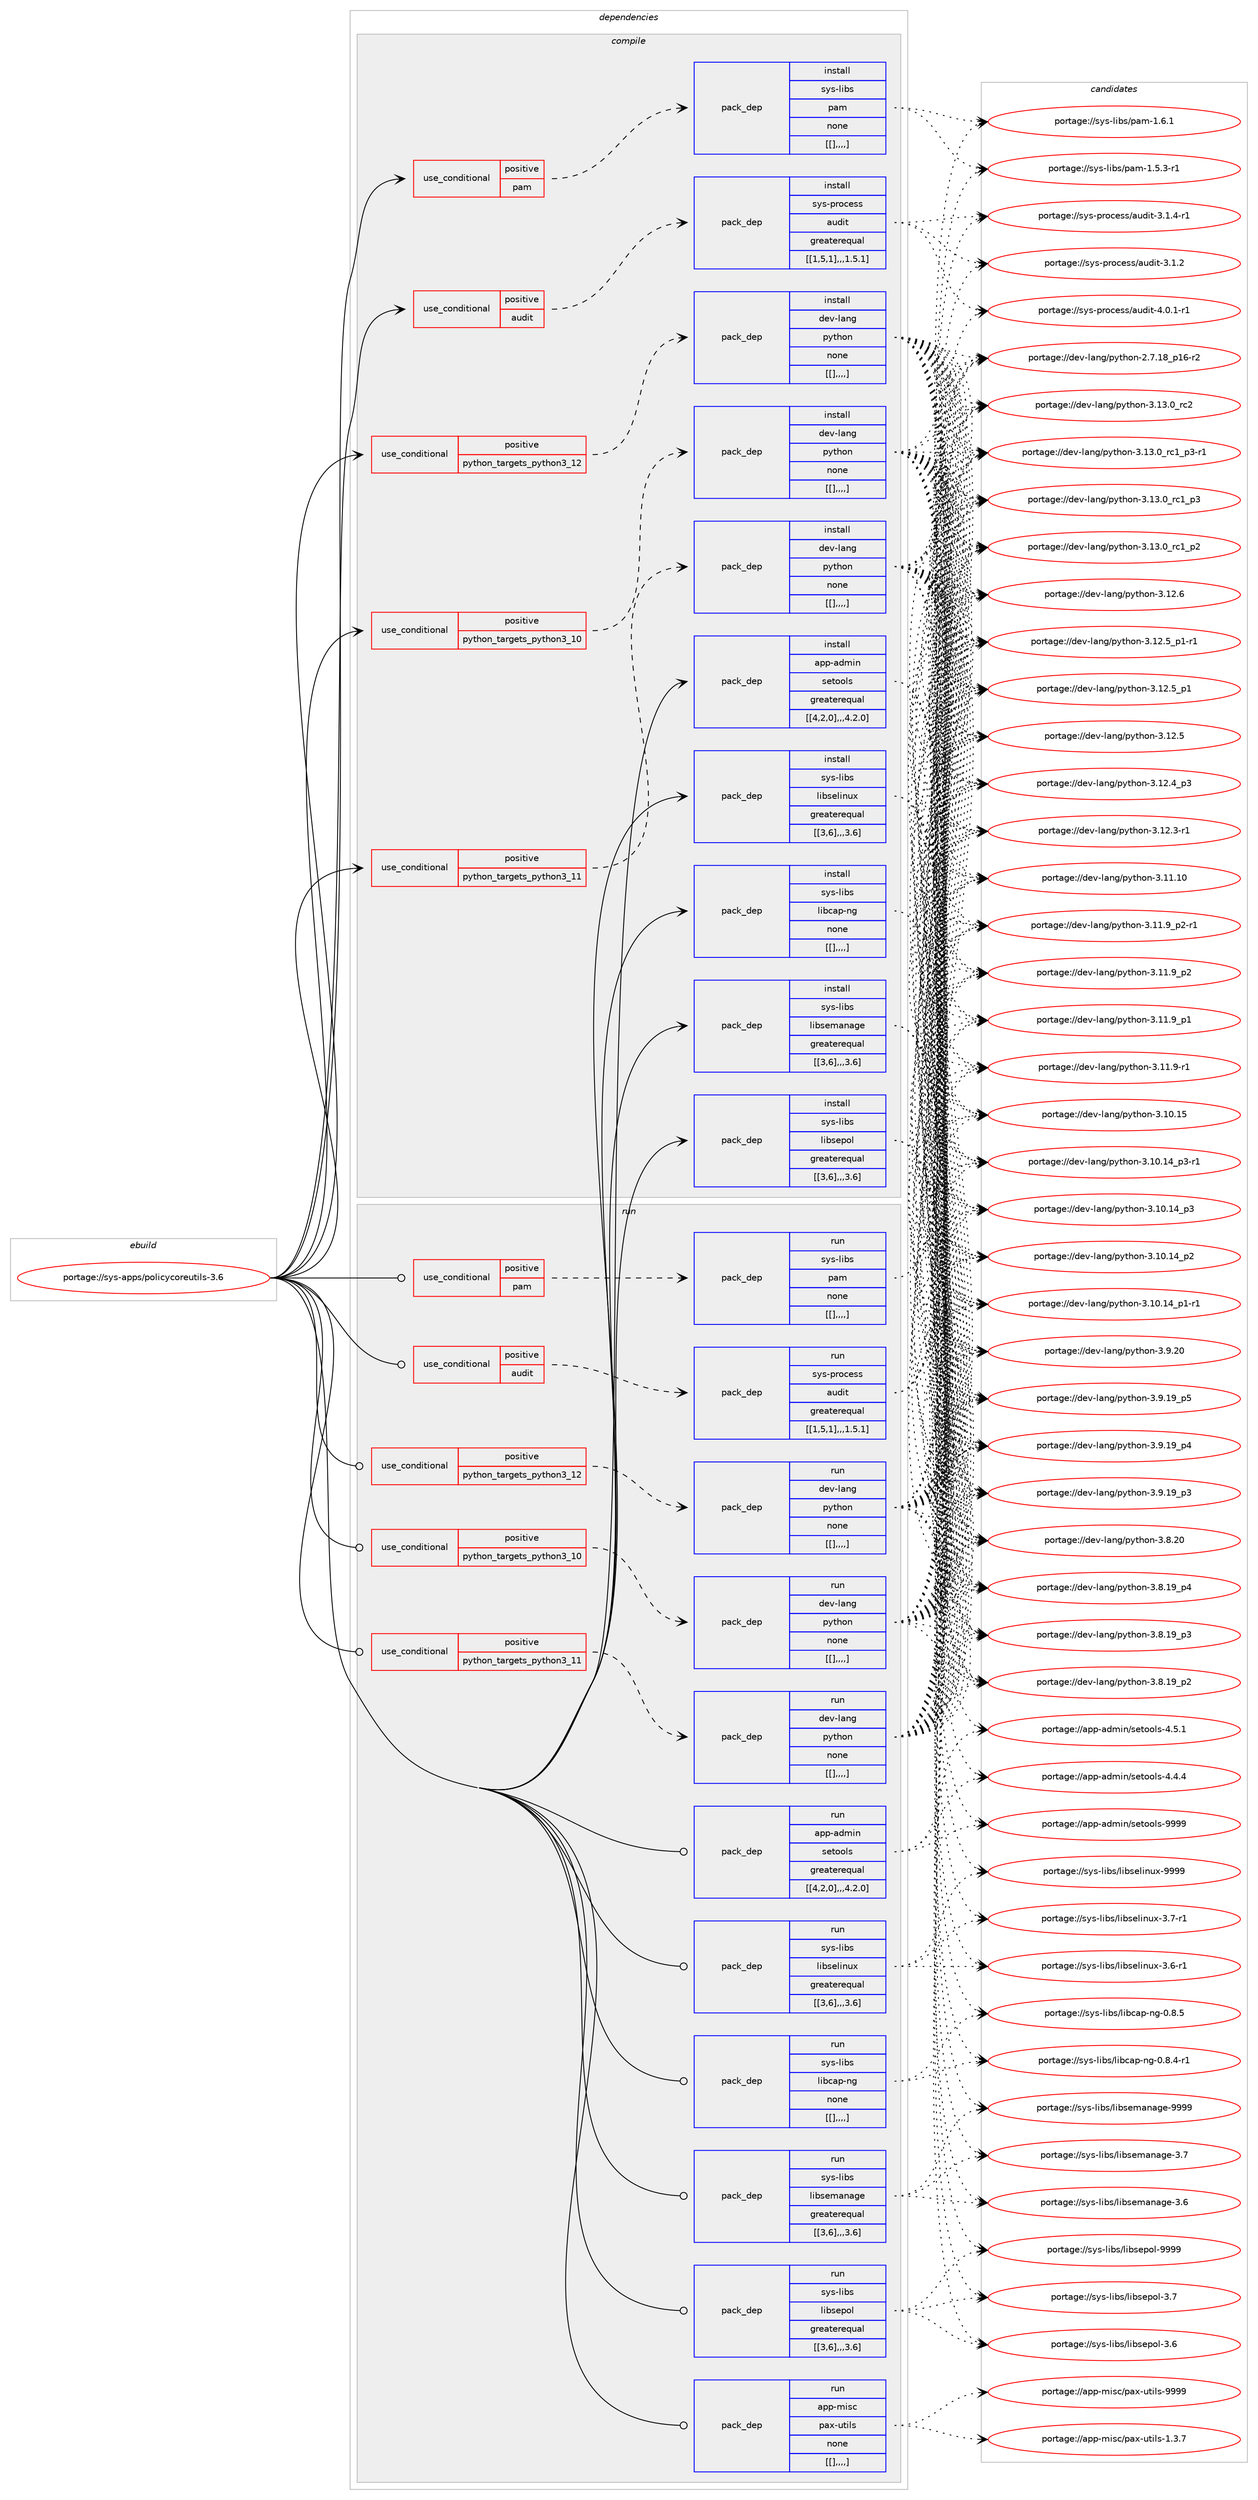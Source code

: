 digraph prolog {

# *************
# Graph options
# *************

newrank=true;
concentrate=true;
compound=true;
graph [rankdir=LR,fontname=Helvetica,fontsize=10,ranksep=1.5];#, ranksep=2.5, nodesep=0.2];
edge  [arrowhead=vee];
node  [fontname=Helvetica,fontsize=10];

# **********
# The ebuild
# **********

subgraph cluster_leftcol {
color=gray;
label=<<i>ebuild</i>>;
id [label="portage://sys-apps/policycoreutils-3.6", color=red, width=4, href="../sys-apps/policycoreutils-3.6.svg"];
}

# ****************
# The dependencies
# ****************

subgraph cluster_midcol {
color=gray;
label=<<i>dependencies</i>>;
subgraph cluster_compile {
fillcolor="#eeeeee";
style=filled;
label=<<i>compile</i>>;
subgraph cond115679 {
dependency438511 [label=<<TABLE BORDER="0" CELLBORDER="1" CELLSPACING="0" CELLPADDING="4"><TR><TD ROWSPAN="3" CELLPADDING="10">use_conditional</TD></TR><TR><TD>positive</TD></TR><TR><TD>audit</TD></TR></TABLE>>, shape=none, color=red];
subgraph pack319777 {
dependency438512 [label=<<TABLE BORDER="0" CELLBORDER="1" CELLSPACING="0" CELLPADDING="4" WIDTH="220"><TR><TD ROWSPAN="6" CELLPADDING="30">pack_dep</TD></TR><TR><TD WIDTH="110">install</TD></TR><TR><TD>sys-process</TD></TR><TR><TD>audit</TD></TR><TR><TD>greaterequal</TD></TR><TR><TD>[[1,5,1],,,1.5.1]</TD></TR></TABLE>>, shape=none, color=blue];
}
dependency438511:e -> dependency438512:w [weight=20,style="dashed",arrowhead="vee"];
}
id:e -> dependency438511:w [weight=20,style="solid",arrowhead="vee"];
subgraph cond115680 {
dependency438513 [label=<<TABLE BORDER="0" CELLBORDER="1" CELLSPACING="0" CELLPADDING="4"><TR><TD ROWSPAN="3" CELLPADDING="10">use_conditional</TD></TR><TR><TD>positive</TD></TR><TR><TD>pam</TD></TR></TABLE>>, shape=none, color=red];
subgraph pack319778 {
dependency438514 [label=<<TABLE BORDER="0" CELLBORDER="1" CELLSPACING="0" CELLPADDING="4" WIDTH="220"><TR><TD ROWSPAN="6" CELLPADDING="30">pack_dep</TD></TR><TR><TD WIDTH="110">install</TD></TR><TR><TD>sys-libs</TD></TR><TR><TD>pam</TD></TR><TR><TD>none</TD></TR><TR><TD>[[],,,,]</TD></TR></TABLE>>, shape=none, color=blue];
}
dependency438513:e -> dependency438514:w [weight=20,style="dashed",arrowhead="vee"];
}
id:e -> dependency438513:w [weight=20,style="solid",arrowhead="vee"];
subgraph cond115681 {
dependency438515 [label=<<TABLE BORDER="0" CELLBORDER="1" CELLSPACING="0" CELLPADDING="4"><TR><TD ROWSPAN="3" CELLPADDING="10">use_conditional</TD></TR><TR><TD>positive</TD></TR><TR><TD>python_targets_python3_10</TD></TR></TABLE>>, shape=none, color=red];
subgraph pack319779 {
dependency438516 [label=<<TABLE BORDER="0" CELLBORDER="1" CELLSPACING="0" CELLPADDING="4" WIDTH="220"><TR><TD ROWSPAN="6" CELLPADDING="30">pack_dep</TD></TR><TR><TD WIDTH="110">install</TD></TR><TR><TD>dev-lang</TD></TR><TR><TD>python</TD></TR><TR><TD>none</TD></TR><TR><TD>[[],,,,]</TD></TR></TABLE>>, shape=none, color=blue];
}
dependency438515:e -> dependency438516:w [weight=20,style="dashed",arrowhead="vee"];
}
id:e -> dependency438515:w [weight=20,style="solid",arrowhead="vee"];
subgraph cond115682 {
dependency438517 [label=<<TABLE BORDER="0" CELLBORDER="1" CELLSPACING="0" CELLPADDING="4"><TR><TD ROWSPAN="3" CELLPADDING="10">use_conditional</TD></TR><TR><TD>positive</TD></TR><TR><TD>python_targets_python3_11</TD></TR></TABLE>>, shape=none, color=red];
subgraph pack319780 {
dependency438518 [label=<<TABLE BORDER="0" CELLBORDER="1" CELLSPACING="0" CELLPADDING="4" WIDTH="220"><TR><TD ROWSPAN="6" CELLPADDING="30">pack_dep</TD></TR><TR><TD WIDTH="110">install</TD></TR><TR><TD>dev-lang</TD></TR><TR><TD>python</TD></TR><TR><TD>none</TD></TR><TR><TD>[[],,,,]</TD></TR></TABLE>>, shape=none, color=blue];
}
dependency438517:e -> dependency438518:w [weight=20,style="dashed",arrowhead="vee"];
}
id:e -> dependency438517:w [weight=20,style="solid",arrowhead="vee"];
subgraph cond115683 {
dependency438519 [label=<<TABLE BORDER="0" CELLBORDER="1" CELLSPACING="0" CELLPADDING="4"><TR><TD ROWSPAN="3" CELLPADDING="10">use_conditional</TD></TR><TR><TD>positive</TD></TR><TR><TD>python_targets_python3_12</TD></TR></TABLE>>, shape=none, color=red];
subgraph pack319781 {
dependency438520 [label=<<TABLE BORDER="0" CELLBORDER="1" CELLSPACING="0" CELLPADDING="4" WIDTH="220"><TR><TD ROWSPAN="6" CELLPADDING="30">pack_dep</TD></TR><TR><TD WIDTH="110">install</TD></TR><TR><TD>dev-lang</TD></TR><TR><TD>python</TD></TR><TR><TD>none</TD></TR><TR><TD>[[],,,,]</TD></TR></TABLE>>, shape=none, color=blue];
}
dependency438519:e -> dependency438520:w [weight=20,style="dashed",arrowhead="vee"];
}
id:e -> dependency438519:w [weight=20,style="solid",arrowhead="vee"];
subgraph pack319782 {
dependency438521 [label=<<TABLE BORDER="0" CELLBORDER="1" CELLSPACING="0" CELLPADDING="4" WIDTH="220"><TR><TD ROWSPAN="6" CELLPADDING="30">pack_dep</TD></TR><TR><TD WIDTH="110">install</TD></TR><TR><TD>app-admin</TD></TR><TR><TD>setools</TD></TR><TR><TD>greaterequal</TD></TR><TR><TD>[[4,2,0],,,4.2.0]</TD></TR></TABLE>>, shape=none, color=blue];
}
id:e -> dependency438521:w [weight=20,style="solid",arrowhead="vee"];
subgraph pack319783 {
dependency438522 [label=<<TABLE BORDER="0" CELLBORDER="1" CELLSPACING="0" CELLPADDING="4" WIDTH="220"><TR><TD ROWSPAN="6" CELLPADDING="30">pack_dep</TD></TR><TR><TD WIDTH="110">install</TD></TR><TR><TD>sys-libs</TD></TR><TR><TD>libcap-ng</TD></TR><TR><TD>none</TD></TR><TR><TD>[[],,,,]</TD></TR></TABLE>>, shape=none, color=blue];
}
id:e -> dependency438522:w [weight=20,style="solid",arrowhead="vee"];
subgraph pack319784 {
dependency438523 [label=<<TABLE BORDER="0" CELLBORDER="1" CELLSPACING="0" CELLPADDING="4" WIDTH="220"><TR><TD ROWSPAN="6" CELLPADDING="30">pack_dep</TD></TR><TR><TD WIDTH="110">install</TD></TR><TR><TD>sys-libs</TD></TR><TR><TD>libselinux</TD></TR><TR><TD>greaterequal</TD></TR><TR><TD>[[3,6],,,3.6]</TD></TR></TABLE>>, shape=none, color=blue];
}
id:e -> dependency438523:w [weight=20,style="solid",arrowhead="vee"];
subgraph pack319785 {
dependency438524 [label=<<TABLE BORDER="0" CELLBORDER="1" CELLSPACING="0" CELLPADDING="4" WIDTH="220"><TR><TD ROWSPAN="6" CELLPADDING="30">pack_dep</TD></TR><TR><TD WIDTH="110">install</TD></TR><TR><TD>sys-libs</TD></TR><TR><TD>libsemanage</TD></TR><TR><TD>greaterequal</TD></TR><TR><TD>[[3,6],,,3.6]</TD></TR></TABLE>>, shape=none, color=blue];
}
id:e -> dependency438524:w [weight=20,style="solid",arrowhead="vee"];
subgraph pack319786 {
dependency438525 [label=<<TABLE BORDER="0" CELLBORDER="1" CELLSPACING="0" CELLPADDING="4" WIDTH="220"><TR><TD ROWSPAN="6" CELLPADDING="30">pack_dep</TD></TR><TR><TD WIDTH="110">install</TD></TR><TR><TD>sys-libs</TD></TR><TR><TD>libsepol</TD></TR><TR><TD>greaterequal</TD></TR><TR><TD>[[3,6],,,3.6]</TD></TR></TABLE>>, shape=none, color=blue];
}
id:e -> dependency438525:w [weight=20,style="solid",arrowhead="vee"];
}
subgraph cluster_compileandrun {
fillcolor="#eeeeee";
style=filled;
label=<<i>compile and run</i>>;
}
subgraph cluster_run {
fillcolor="#eeeeee";
style=filled;
label=<<i>run</i>>;
subgraph cond115684 {
dependency438526 [label=<<TABLE BORDER="0" CELLBORDER="1" CELLSPACING="0" CELLPADDING="4"><TR><TD ROWSPAN="3" CELLPADDING="10">use_conditional</TD></TR><TR><TD>positive</TD></TR><TR><TD>audit</TD></TR></TABLE>>, shape=none, color=red];
subgraph pack319787 {
dependency438527 [label=<<TABLE BORDER="0" CELLBORDER="1" CELLSPACING="0" CELLPADDING="4" WIDTH="220"><TR><TD ROWSPAN="6" CELLPADDING="30">pack_dep</TD></TR><TR><TD WIDTH="110">run</TD></TR><TR><TD>sys-process</TD></TR><TR><TD>audit</TD></TR><TR><TD>greaterequal</TD></TR><TR><TD>[[1,5,1],,,1.5.1]</TD></TR></TABLE>>, shape=none, color=blue];
}
dependency438526:e -> dependency438527:w [weight=20,style="dashed",arrowhead="vee"];
}
id:e -> dependency438526:w [weight=20,style="solid",arrowhead="odot"];
subgraph cond115685 {
dependency438528 [label=<<TABLE BORDER="0" CELLBORDER="1" CELLSPACING="0" CELLPADDING="4"><TR><TD ROWSPAN="3" CELLPADDING="10">use_conditional</TD></TR><TR><TD>positive</TD></TR><TR><TD>pam</TD></TR></TABLE>>, shape=none, color=red];
subgraph pack319788 {
dependency438529 [label=<<TABLE BORDER="0" CELLBORDER="1" CELLSPACING="0" CELLPADDING="4" WIDTH="220"><TR><TD ROWSPAN="6" CELLPADDING="30">pack_dep</TD></TR><TR><TD WIDTH="110">run</TD></TR><TR><TD>sys-libs</TD></TR><TR><TD>pam</TD></TR><TR><TD>none</TD></TR><TR><TD>[[],,,,]</TD></TR></TABLE>>, shape=none, color=blue];
}
dependency438528:e -> dependency438529:w [weight=20,style="dashed",arrowhead="vee"];
}
id:e -> dependency438528:w [weight=20,style="solid",arrowhead="odot"];
subgraph cond115686 {
dependency438530 [label=<<TABLE BORDER="0" CELLBORDER="1" CELLSPACING="0" CELLPADDING="4"><TR><TD ROWSPAN="3" CELLPADDING="10">use_conditional</TD></TR><TR><TD>positive</TD></TR><TR><TD>python_targets_python3_10</TD></TR></TABLE>>, shape=none, color=red];
subgraph pack319789 {
dependency438531 [label=<<TABLE BORDER="0" CELLBORDER="1" CELLSPACING="0" CELLPADDING="4" WIDTH="220"><TR><TD ROWSPAN="6" CELLPADDING="30">pack_dep</TD></TR><TR><TD WIDTH="110">run</TD></TR><TR><TD>dev-lang</TD></TR><TR><TD>python</TD></TR><TR><TD>none</TD></TR><TR><TD>[[],,,,]</TD></TR></TABLE>>, shape=none, color=blue];
}
dependency438530:e -> dependency438531:w [weight=20,style="dashed",arrowhead="vee"];
}
id:e -> dependency438530:w [weight=20,style="solid",arrowhead="odot"];
subgraph cond115687 {
dependency438532 [label=<<TABLE BORDER="0" CELLBORDER="1" CELLSPACING="0" CELLPADDING="4"><TR><TD ROWSPAN="3" CELLPADDING="10">use_conditional</TD></TR><TR><TD>positive</TD></TR><TR><TD>python_targets_python3_11</TD></TR></TABLE>>, shape=none, color=red];
subgraph pack319790 {
dependency438533 [label=<<TABLE BORDER="0" CELLBORDER="1" CELLSPACING="0" CELLPADDING="4" WIDTH="220"><TR><TD ROWSPAN="6" CELLPADDING="30">pack_dep</TD></TR><TR><TD WIDTH="110">run</TD></TR><TR><TD>dev-lang</TD></TR><TR><TD>python</TD></TR><TR><TD>none</TD></TR><TR><TD>[[],,,,]</TD></TR></TABLE>>, shape=none, color=blue];
}
dependency438532:e -> dependency438533:w [weight=20,style="dashed",arrowhead="vee"];
}
id:e -> dependency438532:w [weight=20,style="solid",arrowhead="odot"];
subgraph cond115688 {
dependency438534 [label=<<TABLE BORDER="0" CELLBORDER="1" CELLSPACING="0" CELLPADDING="4"><TR><TD ROWSPAN="3" CELLPADDING="10">use_conditional</TD></TR><TR><TD>positive</TD></TR><TR><TD>python_targets_python3_12</TD></TR></TABLE>>, shape=none, color=red];
subgraph pack319791 {
dependency438535 [label=<<TABLE BORDER="0" CELLBORDER="1" CELLSPACING="0" CELLPADDING="4" WIDTH="220"><TR><TD ROWSPAN="6" CELLPADDING="30">pack_dep</TD></TR><TR><TD WIDTH="110">run</TD></TR><TR><TD>dev-lang</TD></TR><TR><TD>python</TD></TR><TR><TD>none</TD></TR><TR><TD>[[],,,,]</TD></TR></TABLE>>, shape=none, color=blue];
}
dependency438534:e -> dependency438535:w [weight=20,style="dashed",arrowhead="vee"];
}
id:e -> dependency438534:w [weight=20,style="solid",arrowhead="odot"];
subgraph pack319792 {
dependency438536 [label=<<TABLE BORDER="0" CELLBORDER="1" CELLSPACING="0" CELLPADDING="4" WIDTH="220"><TR><TD ROWSPAN="6" CELLPADDING="30">pack_dep</TD></TR><TR><TD WIDTH="110">run</TD></TR><TR><TD>app-admin</TD></TR><TR><TD>setools</TD></TR><TR><TD>greaterequal</TD></TR><TR><TD>[[4,2,0],,,4.2.0]</TD></TR></TABLE>>, shape=none, color=blue];
}
id:e -> dependency438536:w [weight=20,style="solid",arrowhead="odot"];
subgraph pack319793 {
dependency438537 [label=<<TABLE BORDER="0" CELLBORDER="1" CELLSPACING="0" CELLPADDING="4" WIDTH="220"><TR><TD ROWSPAN="6" CELLPADDING="30">pack_dep</TD></TR><TR><TD WIDTH="110">run</TD></TR><TR><TD>app-misc</TD></TR><TR><TD>pax-utils</TD></TR><TR><TD>none</TD></TR><TR><TD>[[],,,,]</TD></TR></TABLE>>, shape=none, color=blue];
}
id:e -> dependency438537:w [weight=20,style="solid",arrowhead="odot"];
subgraph pack319794 {
dependency438538 [label=<<TABLE BORDER="0" CELLBORDER="1" CELLSPACING="0" CELLPADDING="4" WIDTH="220"><TR><TD ROWSPAN="6" CELLPADDING="30">pack_dep</TD></TR><TR><TD WIDTH="110">run</TD></TR><TR><TD>sys-libs</TD></TR><TR><TD>libcap-ng</TD></TR><TR><TD>none</TD></TR><TR><TD>[[],,,,]</TD></TR></TABLE>>, shape=none, color=blue];
}
id:e -> dependency438538:w [weight=20,style="solid",arrowhead="odot"];
subgraph pack319795 {
dependency438539 [label=<<TABLE BORDER="0" CELLBORDER="1" CELLSPACING="0" CELLPADDING="4" WIDTH="220"><TR><TD ROWSPAN="6" CELLPADDING="30">pack_dep</TD></TR><TR><TD WIDTH="110">run</TD></TR><TR><TD>sys-libs</TD></TR><TR><TD>libselinux</TD></TR><TR><TD>greaterequal</TD></TR><TR><TD>[[3,6],,,3.6]</TD></TR></TABLE>>, shape=none, color=blue];
}
id:e -> dependency438539:w [weight=20,style="solid",arrowhead="odot"];
subgraph pack319796 {
dependency438540 [label=<<TABLE BORDER="0" CELLBORDER="1" CELLSPACING="0" CELLPADDING="4" WIDTH="220"><TR><TD ROWSPAN="6" CELLPADDING="30">pack_dep</TD></TR><TR><TD WIDTH="110">run</TD></TR><TR><TD>sys-libs</TD></TR><TR><TD>libsemanage</TD></TR><TR><TD>greaterequal</TD></TR><TR><TD>[[3,6],,,3.6]</TD></TR></TABLE>>, shape=none, color=blue];
}
id:e -> dependency438540:w [weight=20,style="solid",arrowhead="odot"];
subgraph pack319797 {
dependency438541 [label=<<TABLE BORDER="0" CELLBORDER="1" CELLSPACING="0" CELLPADDING="4" WIDTH="220"><TR><TD ROWSPAN="6" CELLPADDING="30">pack_dep</TD></TR><TR><TD WIDTH="110">run</TD></TR><TR><TD>sys-libs</TD></TR><TR><TD>libsepol</TD></TR><TR><TD>greaterequal</TD></TR><TR><TD>[[3,6],,,3.6]</TD></TR></TABLE>>, shape=none, color=blue];
}
id:e -> dependency438541:w [weight=20,style="solid",arrowhead="odot"];
}
}

# **************
# The candidates
# **************

subgraph cluster_choices {
rank=same;
color=gray;
label=<<i>candidates</i>>;

subgraph choice319777 {
color=black;
nodesep=1;
choice115121115451121141119910111511547971171001051164552464846494511449 [label="portage://sys-process/audit-4.0.1-r1", color=red, width=4,href="../sys-process/audit-4.0.1-r1.svg"];
choice115121115451121141119910111511547971171001051164551464946524511449 [label="portage://sys-process/audit-3.1.4-r1", color=red, width=4,href="../sys-process/audit-3.1.4-r1.svg"];
choice11512111545112114111991011151154797117100105116455146494650 [label="portage://sys-process/audit-3.1.2", color=red, width=4,href="../sys-process/audit-3.1.2.svg"];
dependency438512:e -> choice115121115451121141119910111511547971171001051164552464846494511449:w [style=dotted,weight="100"];
dependency438512:e -> choice115121115451121141119910111511547971171001051164551464946524511449:w [style=dotted,weight="100"];
dependency438512:e -> choice11512111545112114111991011151154797117100105116455146494650:w [style=dotted,weight="100"];
}
subgraph choice319778 {
color=black;
nodesep=1;
choice11512111545108105981154711297109454946544649 [label="portage://sys-libs/pam-1.6.1", color=red, width=4,href="../sys-libs/pam-1.6.1.svg"];
choice115121115451081059811547112971094549465346514511449 [label="portage://sys-libs/pam-1.5.3-r1", color=red, width=4,href="../sys-libs/pam-1.5.3-r1.svg"];
dependency438514:e -> choice11512111545108105981154711297109454946544649:w [style=dotted,weight="100"];
dependency438514:e -> choice115121115451081059811547112971094549465346514511449:w [style=dotted,weight="100"];
}
subgraph choice319779 {
color=black;
nodesep=1;
choice10010111845108971101034711212111610411111045514649514648951149950 [label="portage://dev-lang/python-3.13.0_rc2", color=red, width=4,href="../dev-lang/python-3.13.0_rc2.svg"];
choice1001011184510897110103471121211161041111104551464951464895114994995112514511449 [label="portage://dev-lang/python-3.13.0_rc1_p3-r1", color=red, width=4,href="../dev-lang/python-3.13.0_rc1_p3-r1.svg"];
choice100101118451089711010347112121116104111110455146495146489511499499511251 [label="portage://dev-lang/python-3.13.0_rc1_p3", color=red, width=4,href="../dev-lang/python-3.13.0_rc1_p3.svg"];
choice100101118451089711010347112121116104111110455146495146489511499499511250 [label="portage://dev-lang/python-3.13.0_rc1_p2", color=red, width=4,href="../dev-lang/python-3.13.0_rc1_p2.svg"];
choice10010111845108971101034711212111610411111045514649504654 [label="portage://dev-lang/python-3.12.6", color=red, width=4,href="../dev-lang/python-3.12.6.svg"];
choice1001011184510897110103471121211161041111104551464950465395112494511449 [label="portage://dev-lang/python-3.12.5_p1-r1", color=red, width=4,href="../dev-lang/python-3.12.5_p1-r1.svg"];
choice100101118451089711010347112121116104111110455146495046539511249 [label="portage://dev-lang/python-3.12.5_p1", color=red, width=4,href="../dev-lang/python-3.12.5_p1.svg"];
choice10010111845108971101034711212111610411111045514649504653 [label="portage://dev-lang/python-3.12.5", color=red, width=4,href="../dev-lang/python-3.12.5.svg"];
choice100101118451089711010347112121116104111110455146495046529511251 [label="portage://dev-lang/python-3.12.4_p3", color=red, width=4,href="../dev-lang/python-3.12.4_p3.svg"];
choice100101118451089711010347112121116104111110455146495046514511449 [label="portage://dev-lang/python-3.12.3-r1", color=red, width=4,href="../dev-lang/python-3.12.3-r1.svg"];
choice1001011184510897110103471121211161041111104551464949464948 [label="portage://dev-lang/python-3.11.10", color=red, width=4,href="../dev-lang/python-3.11.10.svg"];
choice1001011184510897110103471121211161041111104551464949465795112504511449 [label="portage://dev-lang/python-3.11.9_p2-r1", color=red, width=4,href="../dev-lang/python-3.11.9_p2-r1.svg"];
choice100101118451089711010347112121116104111110455146494946579511250 [label="portage://dev-lang/python-3.11.9_p2", color=red, width=4,href="../dev-lang/python-3.11.9_p2.svg"];
choice100101118451089711010347112121116104111110455146494946579511249 [label="portage://dev-lang/python-3.11.9_p1", color=red, width=4,href="../dev-lang/python-3.11.9_p1.svg"];
choice100101118451089711010347112121116104111110455146494946574511449 [label="portage://dev-lang/python-3.11.9-r1", color=red, width=4,href="../dev-lang/python-3.11.9-r1.svg"];
choice1001011184510897110103471121211161041111104551464948464953 [label="portage://dev-lang/python-3.10.15", color=red, width=4,href="../dev-lang/python-3.10.15.svg"];
choice100101118451089711010347112121116104111110455146494846495295112514511449 [label="portage://dev-lang/python-3.10.14_p3-r1", color=red, width=4,href="../dev-lang/python-3.10.14_p3-r1.svg"];
choice10010111845108971101034711212111610411111045514649484649529511251 [label="portage://dev-lang/python-3.10.14_p3", color=red, width=4,href="../dev-lang/python-3.10.14_p3.svg"];
choice10010111845108971101034711212111610411111045514649484649529511250 [label="portage://dev-lang/python-3.10.14_p2", color=red, width=4,href="../dev-lang/python-3.10.14_p2.svg"];
choice100101118451089711010347112121116104111110455146494846495295112494511449 [label="portage://dev-lang/python-3.10.14_p1-r1", color=red, width=4,href="../dev-lang/python-3.10.14_p1-r1.svg"];
choice10010111845108971101034711212111610411111045514657465048 [label="portage://dev-lang/python-3.9.20", color=red, width=4,href="../dev-lang/python-3.9.20.svg"];
choice100101118451089711010347112121116104111110455146574649579511253 [label="portage://dev-lang/python-3.9.19_p5", color=red, width=4,href="../dev-lang/python-3.9.19_p5.svg"];
choice100101118451089711010347112121116104111110455146574649579511252 [label="portage://dev-lang/python-3.9.19_p4", color=red, width=4,href="../dev-lang/python-3.9.19_p4.svg"];
choice100101118451089711010347112121116104111110455146574649579511251 [label="portage://dev-lang/python-3.9.19_p3", color=red, width=4,href="../dev-lang/python-3.9.19_p3.svg"];
choice10010111845108971101034711212111610411111045514656465048 [label="portage://dev-lang/python-3.8.20", color=red, width=4,href="../dev-lang/python-3.8.20.svg"];
choice100101118451089711010347112121116104111110455146564649579511252 [label="portage://dev-lang/python-3.8.19_p4", color=red, width=4,href="../dev-lang/python-3.8.19_p4.svg"];
choice100101118451089711010347112121116104111110455146564649579511251 [label="portage://dev-lang/python-3.8.19_p3", color=red, width=4,href="../dev-lang/python-3.8.19_p3.svg"];
choice100101118451089711010347112121116104111110455146564649579511250 [label="portage://dev-lang/python-3.8.19_p2", color=red, width=4,href="../dev-lang/python-3.8.19_p2.svg"];
choice100101118451089711010347112121116104111110455046554649569511249544511450 [label="portage://dev-lang/python-2.7.18_p16-r2", color=red, width=4,href="../dev-lang/python-2.7.18_p16-r2.svg"];
dependency438516:e -> choice10010111845108971101034711212111610411111045514649514648951149950:w [style=dotted,weight="100"];
dependency438516:e -> choice1001011184510897110103471121211161041111104551464951464895114994995112514511449:w [style=dotted,weight="100"];
dependency438516:e -> choice100101118451089711010347112121116104111110455146495146489511499499511251:w [style=dotted,weight="100"];
dependency438516:e -> choice100101118451089711010347112121116104111110455146495146489511499499511250:w [style=dotted,weight="100"];
dependency438516:e -> choice10010111845108971101034711212111610411111045514649504654:w [style=dotted,weight="100"];
dependency438516:e -> choice1001011184510897110103471121211161041111104551464950465395112494511449:w [style=dotted,weight="100"];
dependency438516:e -> choice100101118451089711010347112121116104111110455146495046539511249:w [style=dotted,weight="100"];
dependency438516:e -> choice10010111845108971101034711212111610411111045514649504653:w [style=dotted,weight="100"];
dependency438516:e -> choice100101118451089711010347112121116104111110455146495046529511251:w [style=dotted,weight="100"];
dependency438516:e -> choice100101118451089711010347112121116104111110455146495046514511449:w [style=dotted,weight="100"];
dependency438516:e -> choice1001011184510897110103471121211161041111104551464949464948:w [style=dotted,weight="100"];
dependency438516:e -> choice1001011184510897110103471121211161041111104551464949465795112504511449:w [style=dotted,weight="100"];
dependency438516:e -> choice100101118451089711010347112121116104111110455146494946579511250:w [style=dotted,weight="100"];
dependency438516:e -> choice100101118451089711010347112121116104111110455146494946579511249:w [style=dotted,weight="100"];
dependency438516:e -> choice100101118451089711010347112121116104111110455146494946574511449:w [style=dotted,weight="100"];
dependency438516:e -> choice1001011184510897110103471121211161041111104551464948464953:w [style=dotted,weight="100"];
dependency438516:e -> choice100101118451089711010347112121116104111110455146494846495295112514511449:w [style=dotted,weight="100"];
dependency438516:e -> choice10010111845108971101034711212111610411111045514649484649529511251:w [style=dotted,weight="100"];
dependency438516:e -> choice10010111845108971101034711212111610411111045514649484649529511250:w [style=dotted,weight="100"];
dependency438516:e -> choice100101118451089711010347112121116104111110455146494846495295112494511449:w [style=dotted,weight="100"];
dependency438516:e -> choice10010111845108971101034711212111610411111045514657465048:w [style=dotted,weight="100"];
dependency438516:e -> choice100101118451089711010347112121116104111110455146574649579511253:w [style=dotted,weight="100"];
dependency438516:e -> choice100101118451089711010347112121116104111110455146574649579511252:w [style=dotted,weight="100"];
dependency438516:e -> choice100101118451089711010347112121116104111110455146574649579511251:w [style=dotted,weight="100"];
dependency438516:e -> choice10010111845108971101034711212111610411111045514656465048:w [style=dotted,weight="100"];
dependency438516:e -> choice100101118451089711010347112121116104111110455146564649579511252:w [style=dotted,weight="100"];
dependency438516:e -> choice100101118451089711010347112121116104111110455146564649579511251:w [style=dotted,weight="100"];
dependency438516:e -> choice100101118451089711010347112121116104111110455146564649579511250:w [style=dotted,weight="100"];
dependency438516:e -> choice100101118451089711010347112121116104111110455046554649569511249544511450:w [style=dotted,weight="100"];
}
subgraph choice319780 {
color=black;
nodesep=1;
choice10010111845108971101034711212111610411111045514649514648951149950 [label="portage://dev-lang/python-3.13.0_rc2", color=red, width=4,href="../dev-lang/python-3.13.0_rc2.svg"];
choice1001011184510897110103471121211161041111104551464951464895114994995112514511449 [label="portage://dev-lang/python-3.13.0_rc1_p3-r1", color=red, width=4,href="../dev-lang/python-3.13.0_rc1_p3-r1.svg"];
choice100101118451089711010347112121116104111110455146495146489511499499511251 [label="portage://dev-lang/python-3.13.0_rc1_p3", color=red, width=4,href="../dev-lang/python-3.13.0_rc1_p3.svg"];
choice100101118451089711010347112121116104111110455146495146489511499499511250 [label="portage://dev-lang/python-3.13.0_rc1_p2", color=red, width=4,href="../dev-lang/python-3.13.0_rc1_p2.svg"];
choice10010111845108971101034711212111610411111045514649504654 [label="portage://dev-lang/python-3.12.6", color=red, width=4,href="../dev-lang/python-3.12.6.svg"];
choice1001011184510897110103471121211161041111104551464950465395112494511449 [label="portage://dev-lang/python-3.12.5_p1-r1", color=red, width=4,href="../dev-lang/python-3.12.5_p1-r1.svg"];
choice100101118451089711010347112121116104111110455146495046539511249 [label="portage://dev-lang/python-3.12.5_p1", color=red, width=4,href="../dev-lang/python-3.12.5_p1.svg"];
choice10010111845108971101034711212111610411111045514649504653 [label="portage://dev-lang/python-3.12.5", color=red, width=4,href="../dev-lang/python-3.12.5.svg"];
choice100101118451089711010347112121116104111110455146495046529511251 [label="portage://dev-lang/python-3.12.4_p3", color=red, width=4,href="../dev-lang/python-3.12.4_p3.svg"];
choice100101118451089711010347112121116104111110455146495046514511449 [label="portage://dev-lang/python-3.12.3-r1", color=red, width=4,href="../dev-lang/python-3.12.3-r1.svg"];
choice1001011184510897110103471121211161041111104551464949464948 [label="portage://dev-lang/python-3.11.10", color=red, width=4,href="../dev-lang/python-3.11.10.svg"];
choice1001011184510897110103471121211161041111104551464949465795112504511449 [label="portage://dev-lang/python-3.11.9_p2-r1", color=red, width=4,href="../dev-lang/python-3.11.9_p2-r1.svg"];
choice100101118451089711010347112121116104111110455146494946579511250 [label="portage://dev-lang/python-3.11.9_p2", color=red, width=4,href="../dev-lang/python-3.11.9_p2.svg"];
choice100101118451089711010347112121116104111110455146494946579511249 [label="portage://dev-lang/python-3.11.9_p1", color=red, width=4,href="../dev-lang/python-3.11.9_p1.svg"];
choice100101118451089711010347112121116104111110455146494946574511449 [label="portage://dev-lang/python-3.11.9-r1", color=red, width=4,href="../dev-lang/python-3.11.9-r1.svg"];
choice1001011184510897110103471121211161041111104551464948464953 [label="portage://dev-lang/python-3.10.15", color=red, width=4,href="../dev-lang/python-3.10.15.svg"];
choice100101118451089711010347112121116104111110455146494846495295112514511449 [label="portage://dev-lang/python-3.10.14_p3-r1", color=red, width=4,href="../dev-lang/python-3.10.14_p3-r1.svg"];
choice10010111845108971101034711212111610411111045514649484649529511251 [label="portage://dev-lang/python-3.10.14_p3", color=red, width=4,href="../dev-lang/python-3.10.14_p3.svg"];
choice10010111845108971101034711212111610411111045514649484649529511250 [label="portage://dev-lang/python-3.10.14_p2", color=red, width=4,href="../dev-lang/python-3.10.14_p2.svg"];
choice100101118451089711010347112121116104111110455146494846495295112494511449 [label="portage://dev-lang/python-3.10.14_p1-r1", color=red, width=4,href="../dev-lang/python-3.10.14_p1-r1.svg"];
choice10010111845108971101034711212111610411111045514657465048 [label="portage://dev-lang/python-3.9.20", color=red, width=4,href="../dev-lang/python-3.9.20.svg"];
choice100101118451089711010347112121116104111110455146574649579511253 [label="portage://dev-lang/python-3.9.19_p5", color=red, width=4,href="../dev-lang/python-3.9.19_p5.svg"];
choice100101118451089711010347112121116104111110455146574649579511252 [label="portage://dev-lang/python-3.9.19_p4", color=red, width=4,href="../dev-lang/python-3.9.19_p4.svg"];
choice100101118451089711010347112121116104111110455146574649579511251 [label="portage://dev-lang/python-3.9.19_p3", color=red, width=4,href="../dev-lang/python-3.9.19_p3.svg"];
choice10010111845108971101034711212111610411111045514656465048 [label="portage://dev-lang/python-3.8.20", color=red, width=4,href="../dev-lang/python-3.8.20.svg"];
choice100101118451089711010347112121116104111110455146564649579511252 [label="portage://dev-lang/python-3.8.19_p4", color=red, width=4,href="../dev-lang/python-3.8.19_p4.svg"];
choice100101118451089711010347112121116104111110455146564649579511251 [label="portage://dev-lang/python-3.8.19_p3", color=red, width=4,href="../dev-lang/python-3.8.19_p3.svg"];
choice100101118451089711010347112121116104111110455146564649579511250 [label="portage://dev-lang/python-3.8.19_p2", color=red, width=4,href="../dev-lang/python-3.8.19_p2.svg"];
choice100101118451089711010347112121116104111110455046554649569511249544511450 [label="portage://dev-lang/python-2.7.18_p16-r2", color=red, width=4,href="../dev-lang/python-2.7.18_p16-r2.svg"];
dependency438518:e -> choice10010111845108971101034711212111610411111045514649514648951149950:w [style=dotted,weight="100"];
dependency438518:e -> choice1001011184510897110103471121211161041111104551464951464895114994995112514511449:w [style=dotted,weight="100"];
dependency438518:e -> choice100101118451089711010347112121116104111110455146495146489511499499511251:w [style=dotted,weight="100"];
dependency438518:e -> choice100101118451089711010347112121116104111110455146495146489511499499511250:w [style=dotted,weight="100"];
dependency438518:e -> choice10010111845108971101034711212111610411111045514649504654:w [style=dotted,weight="100"];
dependency438518:e -> choice1001011184510897110103471121211161041111104551464950465395112494511449:w [style=dotted,weight="100"];
dependency438518:e -> choice100101118451089711010347112121116104111110455146495046539511249:w [style=dotted,weight="100"];
dependency438518:e -> choice10010111845108971101034711212111610411111045514649504653:w [style=dotted,weight="100"];
dependency438518:e -> choice100101118451089711010347112121116104111110455146495046529511251:w [style=dotted,weight="100"];
dependency438518:e -> choice100101118451089711010347112121116104111110455146495046514511449:w [style=dotted,weight="100"];
dependency438518:e -> choice1001011184510897110103471121211161041111104551464949464948:w [style=dotted,weight="100"];
dependency438518:e -> choice1001011184510897110103471121211161041111104551464949465795112504511449:w [style=dotted,weight="100"];
dependency438518:e -> choice100101118451089711010347112121116104111110455146494946579511250:w [style=dotted,weight="100"];
dependency438518:e -> choice100101118451089711010347112121116104111110455146494946579511249:w [style=dotted,weight="100"];
dependency438518:e -> choice100101118451089711010347112121116104111110455146494946574511449:w [style=dotted,weight="100"];
dependency438518:e -> choice1001011184510897110103471121211161041111104551464948464953:w [style=dotted,weight="100"];
dependency438518:e -> choice100101118451089711010347112121116104111110455146494846495295112514511449:w [style=dotted,weight="100"];
dependency438518:e -> choice10010111845108971101034711212111610411111045514649484649529511251:w [style=dotted,weight="100"];
dependency438518:e -> choice10010111845108971101034711212111610411111045514649484649529511250:w [style=dotted,weight="100"];
dependency438518:e -> choice100101118451089711010347112121116104111110455146494846495295112494511449:w [style=dotted,weight="100"];
dependency438518:e -> choice10010111845108971101034711212111610411111045514657465048:w [style=dotted,weight="100"];
dependency438518:e -> choice100101118451089711010347112121116104111110455146574649579511253:w [style=dotted,weight="100"];
dependency438518:e -> choice100101118451089711010347112121116104111110455146574649579511252:w [style=dotted,weight="100"];
dependency438518:e -> choice100101118451089711010347112121116104111110455146574649579511251:w [style=dotted,weight="100"];
dependency438518:e -> choice10010111845108971101034711212111610411111045514656465048:w [style=dotted,weight="100"];
dependency438518:e -> choice100101118451089711010347112121116104111110455146564649579511252:w [style=dotted,weight="100"];
dependency438518:e -> choice100101118451089711010347112121116104111110455146564649579511251:w [style=dotted,weight="100"];
dependency438518:e -> choice100101118451089711010347112121116104111110455146564649579511250:w [style=dotted,weight="100"];
dependency438518:e -> choice100101118451089711010347112121116104111110455046554649569511249544511450:w [style=dotted,weight="100"];
}
subgraph choice319781 {
color=black;
nodesep=1;
choice10010111845108971101034711212111610411111045514649514648951149950 [label="portage://dev-lang/python-3.13.0_rc2", color=red, width=4,href="../dev-lang/python-3.13.0_rc2.svg"];
choice1001011184510897110103471121211161041111104551464951464895114994995112514511449 [label="portage://dev-lang/python-3.13.0_rc1_p3-r1", color=red, width=4,href="../dev-lang/python-3.13.0_rc1_p3-r1.svg"];
choice100101118451089711010347112121116104111110455146495146489511499499511251 [label="portage://dev-lang/python-3.13.0_rc1_p3", color=red, width=4,href="../dev-lang/python-3.13.0_rc1_p3.svg"];
choice100101118451089711010347112121116104111110455146495146489511499499511250 [label="portage://dev-lang/python-3.13.0_rc1_p2", color=red, width=4,href="../dev-lang/python-3.13.0_rc1_p2.svg"];
choice10010111845108971101034711212111610411111045514649504654 [label="portage://dev-lang/python-3.12.6", color=red, width=4,href="../dev-lang/python-3.12.6.svg"];
choice1001011184510897110103471121211161041111104551464950465395112494511449 [label="portage://dev-lang/python-3.12.5_p1-r1", color=red, width=4,href="../dev-lang/python-3.12.5_p1-r1.svg"];
choice100101118451089711010347112121116104111110455146495046539511249 [label="portage://dev-lang/python-3.12.5_p1", color=red, width=4,href="../dev-lang/python-3.12.5_p1.svg"];
choice10010111845108971101034711212111610411111045514649504653 [label="portage://dev-lang/python-3.12.5", color=red, width=4,href="../dev-lang/python-3.12.5.svg"];
choice100101118451089711010347112121116104111110455146495046529511251 [label="portage://dev-lang/python-3.12.4_p3", color=red, width=4,href="../dev-lang/python-3.12.4_p3.svg"];
choice100101118451089711010347112121116104111110455146495046514511449 [label="portage://dev-lang/python-3.12.3-r1", color=red, width=4,href="../dev-lang/python-3.12.3-r1.svg"];
choice1001011184510897110103471121211161041111104551464949464948 [label="portage://dev-lang/python-3.11.10", color=red, width=4,href="../dev-lang/python-3.11.10.svg"];
choice1001011184510897110103471121211161041111104551464949465795112504511449 [label="portage://dev-lang/python-3.11.9_p2-r1", color=red, width=4,href="../dev-lang/python-3.11.9_p2-r1.svg"];
choice100101118451089711010347112121116104111110455146494946579511250 [label="portage://dev-lang/python-3.11.9_p2", color=red, width=4,href="../dev-lang/python-3.11.9_p2.svg"];
choice100101118451089711010347112121116104111110455146494946579511249 [label="portage://dev-lang/python-3.11.9_p1", color=red, width=4,href="../dev-lang/python-3.11.9_p1.svg"];
choice100101118451089711010347112121116104111110455146494946574511449 [label="portage://dev-lang/python-3.11.9-r1", color=red, width=4,href="../dev-lang/python-3.11.9-r1.svg"];
choice1001011184510897110103471121211161041111104551464948464953 [label="portage://dev-lang/python-3.10.15", color=red, width=4,href="../dev-lang/python-3.10.15.svg"];
choice100101118451089711010347112121116104111110455146494846495295112514511449 [label="portage://dev-lang/python-3.10.14_p3-r1", color=red, width=4,href="../dev-lang/python-3.10.14_p3-r1.svg"];
choice10010111845108971101034711212111610411111045514649484649529511251 [label="portage://dev-lang/python-3.10.14_p3", color=red, width=4,href="../dev-lang/python-3.10.14_p3.svg"];
choice10010111845108971101034711212111610411111045514649484649529511250 [label="portage://dev-lang/python-3.10.14_p2", color=red, width=4,href="../dev-lang/python-3.10.14_p2.svg"];
choice100101118451089711010347112121116104111110455146494846495295112494511449 [label="portage://dev-lang/python-3.10.14_p1-r1", color=red, width=4,href="../dev-lang/python-3.10.14_p1-r1.svg"];
choice10010111845108971101034711212111610411111045514657465048 [label="portage://dev-lang/python-3.9.20", color=red, width=4,href="../dev-lang/python-3.9.20.svg"];
choice100101118451089711010347112121116104111110455146574649579511253 [label="portage://dev-lang/python-3.9.19_p5", color=red, width=4,href="../dev-lang/python-3.9.19_p5.svg"];
choice100101118451089711010347112121116104111110455146574649579511252 [label="portage://dev-lang/python-3.9.19_p4", color=red, width=4,href="../dev-lang/python-3.9.19_p4.svg"];
choice100101118451089711010347112121116104111110455146574649579511251 [label="portage://dev-lang/python-3.9.19_p3", color=red, width=4,href="../dev-lang/python-3.9.19_p3.svg"];
choice10010111845108971101034711212111610411111045514656465048 [label="portage://dev-lang/python-3.8.20", color=red, width=4,href="../dev-lang/python-3.8.20.svg"];
choice100101118451089711010347112121116104111110455146564649579511252 [label="portage://dev-lang/python-3.8.19_p4", color=red, width=4,href="../dev-lang/python-3.8.19_p4.svg"];
choice100101118451089711010347112121116104111110455146564649579511251 [label="portage://dev-lang/python-3.8.19_p3", color=red, width=4,href="../dev-lang/python-3.8.19_p3.svg"];
choice100101118451089711010347112121116104111110455146564649579511250 [label="portage://dev-lang/python-3.8.19_p2", color=red, width=4,href="../dev-lang/python-3.8.19_p2.svg"];
choice100101118451089711010347112121116104111110455046554649569511249544511450 [label="portage://dev-lang/python-2.7.18_p16-r2", color=red, width=4,href="../dev-lang/python-2.7.18_p16-r2.svg"];
dependency438520:e -> choice10010111845108971101034711212111610411111045514649514648951149950:w [style=dotted,weight="100"];
dependency438520:e -> choice1001011184510897110103471121211161041111104551464951464895114994995112514511449:w [style=dotted,weight="100"];
dependency438520:e -> choice100101118451089711010347112121116104111110455146495146489511499499511251:w [style=dotted,weight="100"];
dependency438520:e -> choice100101118451089711010347112121116104111110455146495146489511499499511250:w [style=dotted,weight="100"];
dependency438520:e -> choice10010111845108971101034711212111610411111045514649504654:w [style=dotted,weight="100"];
dependency438520:e -> choice1001011184510897110103471121211161041111104551464950465395112494511449:w [style=dotted,weight="100"];
dependency438520:e -> choice100101118451089711010347112121116104111110455146495046539511249:w [style=dotted,weight="100"];
dependency438520:e -> choice10010111845108971101034711212111610411111045514649504653:w [style=dotted,weight="100"];
dependency438520:e -> choice100101118451089711010347112121116104111110455146495046529511251:w [style=dotted,weight="100"];
dependency438520:e -> choice100101118451089711010347112121116104111110455146495046514511449:w [style=dotted,weight="100"];
dependency438520:e -> choice1001011184510897110103471121211161041111104551464949464948:w [style=dotted,weight="100"];
dependency438520:e -> choice1001011184510897110103471121211161041111104551464949465795112504511449:w [style=dotted,weight="100"];
dependency438520:e -> choice100101118451089711010347112121116104111110455146494946579511250:w [style=dotted,weight="100"];
dependency438520:e -> choice100101118451089711010347112121116104111110455146494946579511249:w [style=dotted,weight="100"];
dependency438520:e -> choice100101118451089711010347112121116104111110455146494946574511449:w [style=dotted,weight="100"];
dependency438520:e -> choice1001011184510897110103471121211161041111104551464948464953:w [style=dotted,weight="100"];
dependency438520:e -> choice100101118451089711010347112121116104111110455146494846495295112514511449:w [style=dotted,weight="100"];
dependency438520:e -> choice10010111845108971101034711212111610411111045514649484649529511251:w [style=dotted,weight="100"];
dependency438520:e -> choice10010111845108971101034711212111610411111045514649484649529511250:w [style=dotted,weight="100"];
dependency438520:e -> choice100101118451089711010347112121116104111110455146494846495295112494511449:w [style=dotted,weight="100"];
dependency438520:e -> choice10010111845108971101034711212111610411111045514657465048:w [style=dotted,weight="100"];
dependency438520:e -> choice100101118451089711010347112121116104111110455146574649579511253:w [style=dotted,weight="100"];
dependency438520:e -> choice100101118451089711010347112121116104111110455146574649579511252:w [style=dotted,weight="100"];
dependency438520:e -> choice100101118451089711010347112121116104111110455146574649579511251:w [style=dotted,weight="100"];
dependency438520:e -> choice10010111845108971101034711212111610411111045514656465048:w [style=dotted,weight="100"];
dependency438520:e -> choice100101118451089711010347112121116104111110455146564649579511252:w [style=dotted,weight="100"];
dependency438520:e -> choice100101118451089711010347112121116104111110455146564649579511251:w [style=dotted,weight="100"];
dependency438520:e -> choice100101118451089711010347112121116104111110455146564649579511250:w [style=dotted,weight="100"];
dependency438520:e -> choice100101118451089711010347112121116104111110455046554649569511249544511450:w [style=dotted,weight="100"];
}
subgraph choice319782 {
color=black;
nodesep=1;
choice971121124597100109105110471151011161111111081154557575757 [label="portage://app-admin/setools-9999", color=red, width=4,href="../app-admin/setools-9999.svg"];
choice97112112459710010910511047115101116111111108115455246534649 [label="portage://app-admin/setools-4.5.1", color=red, width=4,href="../app-admin/setools-4.5.1.svg"];
choice97112112459710010910511047115101116111111108115455246524652 [label="portage://app-admin/setools-4.4.4", color=red, width=4,href="../app-admin/setools-4.4.4.svg"];
dependency438521:e -> choice971121124597100109105110471151011161111111081154557575757:w [style=dotted,weight="100"];
dependency438521:e -> choice97112112459710010910511047115101116111111108115455246534649:w [style=dotted,weight="100"];
dependency438521:e -> choice97112112459710010910511047115101116111111108115455246524652:w [style=dotted,weight="100"];
}
subgraph choice319783 {
color=black;
nodesep=1;
choice11512111545108105981154710810598999711245110103454846564653 [label="portage://sys-libs/libcap-ng-0.8.5", color=red, width=4,href="../sys-libs/libcap-ng-0.8.5.svg"];
choice115121115451081059811547108105989997112451101034548465646524511449 [label="portage://sys-libs/libcap-ng-0.8.4-r1", color=red, width=4,href="../sys-libs/libcap-ng-0.8.4-r1.svg"];
dependency438522:e -> choice11512111545108105981154710810598999711245110103454846564653:w [style=dotted,weight="100"];
dependency438522:e -> choice115121115451081059811547108105989997112451101034548465646524511449:w [style=dotted,weight="100"];
}
subgraph choice319784 {
color=black;
nodesep=1;
choice115121115451081059811547108105981151011081051101171204557575757 [label="portage://sys-libs/libselinux-9999", color=red, width=4,href="../sys-libs/libselinux-9999.svg"];
choice11512111545108105981154710810598115101108105110117120455146554511449 [label="portage://sys-libs/libselinux-3.7-r1", color=red, width=4,href="../sys-libs/libselinux-3.7-r1.svg"];
choice11512111545108105981154710810598115101108105110117120455146544511449 [label="portage://sys-libs/libselinux-3.6-r1", color=red, width=4,href="../sys-libs/libselinux-3.6-r1.svg"];
dependency438523:e -> choice115121115451081059811547108105981151011081051101171204557575757:w [style=dotted,weight="100"];
dependency438523:e -> choice11512111545108105981154710810598115101108105110117120455146554511449:w [style=dotted,weight="100"];
dependency438523:e -> choice11512111545108105981154710810598115101108105110117120455146544511449:w [style=dotted,weight="100"];
}
subgraph choice319785 {
color=black;
nodesep=1;
choice1151211154510810598115471081059811510110997110971031014557575757 [label="portage://sys-libs/libsemanage-9999", color=red, width=4,href="../sys-libs/libsemanage-9999.svg"];
choice11512111545108105981154710810598115101109971109710310145514655 [label="portage://sys-libs/libsemanage-3.7", color=red, width=4,href="../sys-libs/libsemanage-3.7.svg"];
choice11512111545108105981154710810598115101109971109710310145514654 [label="portage://sys-libs/libsemanage-3.6", color=red, width=4,href="../sys-libs/libsemanage-3.6.svg"];
dependency438524:e -> choice1151211154510810598115471081059811510110997110971031014557575757:w [style=dotted,weight="100"];
dependency438524:e -> choice11512111545108105981154710810598115101109971109710310145514655:w [style=dotted,weight="100"];
dependency438524:e -> choice11512111545108105981154710810598115101109971109710310145514654:w [style=dotted,weight="100"];
}
subgraph choice319786 {
color=black;
nodesep=1;
choice115121115451081059811547108105981151011121111084557575757 [label="portage://sys-libs/libsepol-9999", color=red, width=4,href="../sys-libs/libsepol-9999.svg"];
choice1151211154510810598115471081059811510111211110845514655 [label="portage://sys-libs/libsepol-3.7", color=red, width=4,href="../sys-libs/libsepol-3.7.svg"];
choice1151211154510810598115471081059811510111211110845514654 [label="portage://sys-libs/libsepol-3.6", color=red, width=4,href="../sys-libs/libsepol-3.6.svg"];
dependency438525:e -> choice115121115451081059811547108105981151011121111084557575757:w [style=dotted,weight="100"];
dependency438525:e -> choice1151211154510810598115471081059811510111211110845514655:w [style=dotted,weight="100"];
dependency438525:e -> choice1151211154510810598115471081059811510111211110845514654:w [style=dotted,weight="100"];
}
subgraph choice319787 {
color=black;
nodesep=1;
choice115121115451121141119910111511547971171001051164552464846494511449 [label="portage://sys-process/audit-4.0.1-r1", color=red, width=4,href="../sys-process/audit-4.0.1-r1.svg"];
choice115121115451121141119910111511547971171001051164551464946524511449 [label="portage://sys-process/audit-3.1.4-r1", color=red, width=4,href="../sys-process/audit-3.1.4-r1.svg"];
choice11512111545112114111991011151154797117100105116455146494650 [label="portage://sys-process/audit-3.1.2", color=red, width=4,href="../sys-process/audit-3.1.2.svg"];
dependency438527:e -> choice115121115451121141119910111511547971171001051164552464846494511449:w [style=dotted,weight="100"];
dependency438527:e -> choice115121115451121141119910111511547971171001051164551464946524511449:w [style=dotted,weight="100"];
dependency438527:e -> choice11512111545112114111991011151154797117100105116455146494650:w [style=dotted,weight="100"];
}
subgraph choice319788 {
color=black;
nodesep=1;
choice11512111545108105981154711297109454946544649 [label="portage://sys-libs/pam-1.6.1", color=red, width=4,href="../sys-libs/pam-1.6.1.svg"];
choice115121115451081059811547112971094549465346514511449 [label="portage://sys-libs/pam-1.5.3-r1", color=red, width=4,href="../sys-libs/pam-1.5.3-r1.svg"];
dependency438529:e -> choice11512111545108105981154711297109454946544649:w [style=dotted,weight="100"];
dependency438529:e -> choice115121115451081059811547112971094549465346514511449:w [style=dotted,weight="100"];
}
subgraph choice319789 {
color=black;
nodesep=1;
choice10010111845108971101034711212111610411111045514649514648951149950 [label="portage://dev-lang/python-3.13.0_rc2", color=red, width=4,href="../dev-lang/python-3.13.0_rc2.svg"];
choice1001011184510897110103471121211161041111104551464951464895114994995112514511449 [label="portage://dev-lang/python-3.13.0_rc1_p3-r1", color=red, width=4,href="../dev-lang/python-3.13.0_rc1_p3-r1.svg"];
choice100101118451089711010347112121116104111110455146495146489511499499511251 [label="portage://dev-lang/python-3.13.0_rc1_p3", color=red, width=4,href="../dev-lang/python-3.13.0_rc1_p3.svg"];
choice100101118451089711010347112121116104111110455146495146489511499499511250 [label="portage://dev-lang/python-3.13.0_rc1_p2", color=red, width=4,href="../dev-lang/python-3.13.0_rc1_p2.svg"];
choice10010111845108971101034711212111610411111045514649504654 [label="portage://dev-lang/python-3.12.6", color=red, width=4,href="../dev-lang/python-3.12.6.svg"];
choice1001011184510897110103471121211161041111104551464950465395112494511449 [label="portage://dev-lang/python-3.12.5_p1-r1", color=red, width=4,href="../dev-lang/python-3.12.5_p1-r1.svg"];
choice100101118451089711010347112121116104111110455146495046539511249 [label="portage://dev-lang/python-3.12.5_p1", color=red, width=4,href="../dev-lang/python-3.12.5_p1.svg"];
choice10010111845108971101034711212111610411111045514649504653 [label="portage://dev-lang/python-3.12.5", color=red, width=4,href="../dev-lang/python-3.12.5.svg"];
choice100101118451089711010347112121116104111110455146495046529511251 [label="portage://dev-lang/python-3.12.4_p3", color=red, width=4,href="../dev-lang/python-3.12.4_p3.svg"];
choice100101118451089711010347112121116104111110455146495046514511449 [label="portage://dev-lang/python-3.12.3-r1", color=red, width=4,href="../dev-lang/python-3.12.3-r1.svg"];
choice1001011184510897110103471121211161041111104551464949464948 [label="portage://dev-lang/python-3.11.10", color=red, width=4,href="../dev-lang/python-3.11.10.svg"];
choice1001011184510897110103471121211161041111104551464949465795112504511449 [label="portage://dev-lang/python-3.11.9_p2-r1", color=red, width=4,href="../dev-lang/python-3.11.9_p2-r1.svg"];
choice100101118451089711010347112121116104111110455146494946579511250 [label="portage://dev-lang/python-3.11.9_p2", color=red, width=4,href="../dev-lang/python-3.11.9_p2.svg"];
choice100101118451089711010347112121116104111110455146494946579511249 [label="portage://dev-lang/python-3.11.9_p1", color=red, width=4,href="../dev-lang/python-3.11.9_p1.svg"];
choice100101118451089711010347112121116104111110455146494946574511449 [label="portage://dev-lang/python-3.11.9-r1", color=red, width=4,href="../dev-lang/python-3.11.9-r1.svg"];
choice1001011184510897110103471121211161041111104551464948464953 [label="portage://dev-lang/python-3.10.15", color=red, width=4,href="../dev-lang/python-3.10.15.svg"];
choice100101118451089711010347112121116104111110455146494846495295112514511449 [label="portage://dev-lang/python-3.10.14_p3-r1", color=red, width=4,href="../dev-lang/python-3.10.14_p3-r1.svg"];
choice10010111845108971101034711212111610411111045514649484649529511251 [label="portage://dev-lang/python-3.10.14_p3", color=red, width=4,href="../dev-lang/python-3.10.14_p3.svg"];
choice10010111845108971101034711212111610411111045514649484649529511250 [label="portage://dev-lang/python-3.10.14_p2", color=red, width=4,href="../dev-lang/python-3.10.14_p2.svg"];
choice100101118451089711010347112121116104111110455146494846495295112494511449 [label="portage://dev-lang/python-3.10.14_p1-r1", color=red, width=4,href="../dev-lang/python-3.10.14_p1-r1.svg"];
choice10010111845108971101034711212111610411111045514657465048 [label="portage://dev-lang/python-3.9.20", color=red, width=4,href="../dev-lang/python-3.9.20.svg"];
choice100101118451089711010347112121116104111110455146574649579511253 [label="portage://dev-lang/python-3.9.19_p5", color=red, width=4,href="../dev-lang/python-3.9.19_p5.svg"];
choice100101118451089711010347112121116104111110455146574649579511252 [label="portage://dev-lang/python-3.9.19_p4", color=red, width=4,href="../dev-lang/python-3.9.19_p4.svg"];
choice100101118451089711010347112121116104111110455146574649579511251 [label="portage://dev-lang/python-3.9.19_p3", color=red, width=4,href="../dev-lang/python-3.9.19_p3.svg"];
choice10010111845108971101034711212111610411111045514656465048 [label="portage://dev-lang/python-3.8.20", color=red, width=4,href="../dev-lang/python-3.8.20.svg"];
choice100101118451089711010347112121116104111110455146564649579511252 [label="portage://dev-lang/python-3.8.19_p4", color=red, width=4,href="../dev-lang/python-3.8.19_p4.svg"];
choice100101118451089711010347112121116104111110455146564649579511251 [label="portage://dev-lang/python-3.8.19_p3", color=red, width=4,href="../dev-lang/python-3.8.19_p3.svg"];
choice100101118451089711010347112121116104111110455146564649579511250 [label="portage://dev-lang/python-3.8.19_p2", color=red, width=4,href="../dev-lang/python-3.8.19_p2.svg"];
choice100101118451089711010347112121116104111110455046554649569511249544511450 [label="portage://dev-lang/python-2.7.18_p16-r2", color=red, width=4,href="../dev-lang/python-2.7.18_p16-r2.svg"];
dependency438531:e -> choice10010111845108971101034711212111610411111045514649514648951149950:w [style=dotted,weight="100"];
dependency438531:e -> choice1001011184510897110103471121211161041111104551464951464895114994995112514511449:w [style=dotted,weight="100"];
dependency438531:e -> choice100101118451089711010347112121116104111110455146495146489511499499511251:w [style=dotted,weight="100"];
dependency438531:e -> choice100101118451089711010347112121116104111110455146495146489511499499511250:w [style=dotted,weight="100"];
dependency438531:e -> choice10010111845108971101034711212111610411111045514649504654:w [style=dotted,weight="100"];
dependency438531:e -> choice1001011184510897110103471121211161041111104551464950465395112494511449:w [style=dotted,weight="100"];
dependency438531:e -> choice100101118451089711010347112121116104111110455146495046539511249:w [style=dotted,weight="100"];
dependency438531:e -> choice10010111845108971101034711212111610411111045514649504653:w [style=dotted,weight="100"];
dependency438531:e -> choice100101118451089711010347112121116104111110455146495046529511251:w [style=dotted,weight="100"];
dependency438531:e -> choice100101118451089711010347112121116104111110455146495046514511449:w [style=dotted,weight="100"];
dependency438531:e -> choice1001011184510897110103471121211161041111104551464949464948:w [style=dotted,weight="100"];
dependency438531:e -> choice1001011184510897110103471121211161041111104551464949465795112504511449:w [style=dotted,weight="100"];
dependency438531:e -> choice100101118451089711010347112121116104111110455146494946579511250:w [style=dotted,weight="100"];
dependency438531:e -> choice100101118451089711010347112121116104111110455146494946579511249:w [style=dotted,weight="100"];
dependency438531:e -> choice100101118451089711010347112121116104111110455146494946574511449:w [style=dotted,weight="100"];
dependency438531:e -> choice1001011184510897110103471121211161041111104551464948464953:w [style=dotted,weight="100"];
dependency438531:e -> choice100101118451089711010347112121116104111110455146494846495295112514511449:w [style=dotted,weight="100"];
dependency438531:e -> choice10010111845108971101034711212111610411111045514649484649529511251:w [style=dotted,weight="100"];
dependency438531:e -> choice10010111845108971101034711212111610411111045514649484649529511250:w [style=dotted,weight="100"];
dependency438531:e -> choice100101118451089711010347112121116104111110455146494846495295112494511449:w [style=dotted,weight="100"];
dependency438531:e -> choice10010111845108971101034711212111610411111045514657465048:w [style=dotted,weight="100"];
dependency438531:e -> choice100101118451089711010347112121116104111110455146574649579511253:w [style=dotted,weight="100"];
dependency438531:e -> choice100101118451089711010347112121116104111110455146574649579511252:w [style=dotted,weight="100"];
dependency438531:e -> choice100101118451089711010347112121116104111110455146574649579511251:w [style=dotted,weight="100"];
dependency438531:e -> choice10010111845108971101034711212111610411111045514656465048:w [style=dotted,weight="100"];
dependency438531:e -> choice100101118451089711010347112121116104111110455146564649579511252:w [style=dotted,weight="100"];
dependency438531:e -> choice100101118451089711010347112121116104111110455146564649579511251:w [style=dotted,weight="100"];
dependency438531:e -> choice100101118451089711010347112121116104111110455146564649579511250:w [style=dotted,weight="100"];
dependency438531:e -> choice100101118451089711010347112121116104111110455046554649569511249544511450:w [style=dotted,weight="100"];
}
subgraph choice319790 {
color=black;
nodesep=1;
choice10010111845108971101034711212111610411111045514649514648951149950 [label="portage://dev-lang/python-3.13.0_rc2", color=red, width=4,href="../dev-lang/python-3.13.0_rc2.svg"];
choice1001011184510897110103471121211161041111104551464951464895114994995112514511449 [label="portage://dev-lang/python-3.13.0_rc1_p3-r1", color=red, width=4,href="../dev-lang/python-3.13.0_rc1_p3-r1.svg"];
choice100101118451089711010347112121116104111110455146495146489511499499511251 [label="portage://dev-lang/python-3.13.0_rc1_p3", color=red, width=4,href="../dev-lang/python-3.13.0_rc1_p3.svg"];
choice100101118451089711010347112121116104111110455146495146489511499499511250 [label="portage://dev-lang/python-3.13.0_rc1_p2", color=red, width=4,href="../dev-lang/python-3.13.0_rc1_p2.svg"];
choice10010111845108971101034711212111610411111045514649504654 [label="portage://dev-lang/python-3.12.6", color=red, width=4,href="../dev-lang/python-3.12.6.svg"];
choice1001011184510897110103471121211161041111104551464950465395112494511449 [label="portage://dev-lang/python-3.12.5_p1-r1", color=red, width=4,href="../dev-lang/python-3.12.5_p1-r1.svg"];
choice100101118451089711010347112121116104111110455146495046539511249 [label="portage://dev-lang/python-3.12.5_p1", color=red, width=4,href="../dev-lang/python-3.12.5_p1.svg"];
choice10010111845108971101034711212111610411111045514649504653 [label="portage://dev-lang/python-3.12.5", color=red, width=4,href="../dev-lang/python-3.12.5.svg"];
choice100101118451089711010347112121116104111110455146495046529511251 [label="portage://dev-lang/python-3.12.4_p3", color=red, width=4,href="../dev-lang/python-3.12.4_p3.svg"];
choice100101118451089711010347112121116104111110455146495046514511449 [label="portage://dev-lang/python-3.12.3-r1", color=red, width=4,href="../dev-lang/python-3.12.3-r1.svg"];
choice1001011184510897110103471121211161041111104551464949464948 [label="portage://dev-lang/python-3.11.10", color=red, width=4,href="../dev-lang/python-3.11.10.svg"];
choice1001011184510897110103471121211161041111104551464949465795112504511449 [label="portage://dev-lang/python-3.11.9_p2-r1", color=red, width=4,href="../dev-lang/python-3.11.9_p2-r1.svg"];
choice100101118451089711010347112121116104111110455146494946579511250 [label="portage://dev-lang/python-3.11.9_p2", color=red, width=4,href="../dev-lang/python-3.11.9_p2.svg"];
choice100101118451089711010347112121116104111110455146494946579511249 [label="portage://dev-lang/python-3.11.9_p1", color=red, width=4,href="../dev-lang/python-3.11.9_p1.svg"];
choice100101118451089711010347112121116104111110455146494946574511449 [label="portage://dev-lang/python-3.11.9-r1", color=red, width=4,href="../dev-lang/python-3.11.9-r1.svg"];
choice1001011184510897110103471121211161041111104551464948464953 [label="portage://dev-lang/python-3.10.15", color=red, width=4,href="../dev-lang/python-3.10.15.svg"];
choice100101118451089711010347112121116104111110455146494846495295112514511449 [label="portage://dev-lang/python-3.10.14_p3-r1", color=red, width=4,href="../dev-lang/python-3.10.14_p3-r1.svg"];
choice10010111845108971101034711212111610411111045514649484649529511251 [label="portage://dev-lang/python-3.10.14_p3", color=red, width=4,href="../dev-lang/python-3.10.14_p3.svg"];
choice10010111845108971101034711212111610411111045514649484649529511250 [label="portage://dev-lang/python-3.10.14_p2", color=red, width=4,href="../dev-lang/python-3.10.14_p2.svg"];
choice100101118451089711010347112121116104111110455146494846495295112494511449 [label="portage://dev-lang/python-3.10.14_p1-r1", color=red, width=4,href="../dev-lang/python-3.10.14_p1-r1.svg"];
choice10010111845108971101034711212111610411111045514657465048 [label="portage://dev-lang/python-3.9.20", color=red, width=4,href="../dev-lang/python-3.9.20.svg"];
choice100101118451089711010347112121116104111110455146574649579511253 [label="portage://dev-lang/python-3.9.19_p5", color=red, width=4,href="../dev-lang/python-3.9.19_p5.svg"];
choice100101118451089711010347112121116104111110455146574649579511252 [label="portage://dev-lang/python-3.9.19_p4", color=red, width=4,href="../dev-lang/python-3.9.19_p4.svg"];
choice100101118451089711010347112121116104111110455146574649579511251 [label="portage://dev-lang/python-3.9.19_p3", color=red, width=4,href="../dev-lang/python-3.9.19_p3.svg"];
choice10010111845108971101034711212111610411111045514656465048 [label="portage://dev-lang/python-3.8.20", color=red, width=4,href="../dev-lang/python-3.8.20.svg"];
choice100101118451089711010347112121116104111110455146564649579511252 [label="portage://dev-lang/python-3.8.19_p4", color=red, width=4,href="../dev-lang/python-3.8.19_p4.svg"];
choice100101118451089711010347112121116104111110455146564649579511251 [label="portage://dev-lang/python-3.8.19_p3", color=red, width=4,href="../dev-lang/python-3.8.19_p3.svg"];
choice100101118451089711010347112121116104111110455146564649579511250 [label="portage://dev-lang/python-3.8.19_p2", color=red, width=4,href="../dev-lang/python-3.8.19_p2.svg"];
choice100101118451089711010347112121116104111110455046554649569511249544511450 [label="portage://dev-lang/python-2.7.18_p16-r2", color=red, width=4,href="../dev-lang/python-2.7.18_p16-r2.svg"];
dependency438533:e -> choice10010111845108971101034711212111610411111045514649514648951149950:w [style=dotted,weight="100"];
dependency438533:e -> choice1001011184510897110103471121211161041111104551464951464895114994995112514511449:w [style=dotted,weight="100"];
dependency438533:e -> choice100101118451089711010347112121116104111110455146495146489511499499511251:w [style=dotted,weight="100"];
dependency438533:e -> choice100101118451089711010347112121116104111110455146495146489511499499511250:w [style=dotted,weight="100"];
dependency438533:e -> choice10010111845108971101034711212111610411111045514649504654:w [style=dotted,weight="100"];
dependency438533:e -> choice1001011184510897110103471121211161041111104551464950465395112494511449:w [style=dotted,weight="100"];
dependency438533:e -> choice100101118451089711010347112121116104111110455146495046539511249:w [style=dotted,weight="100"];
dependency438533:e -> choice10010111845108971101034711212111610411111045514649504653:w [style=dotted,weight="100"];
dependency438533:e -> choice100101118451089711010347112121116104111110455146495046529511251:w [style=dotted,weight="100"];
dependency438533:e -> choice100101118451089711010347112121116104111110455146495046514511449:w [style=dotted,weight="100"];
dependency438533:e -> choice1001011184510897110103471121211161041111104551464949464948:w [style=dotted,weight="100"];
dependency438533:e -> choice1001011184510897110103471121211161041111104551464949465795112504511449:w [style=dotted,weight="100"];
dependency438533:e -> choice100101118451089711010347112121116104111110455146494946579511250:w [style=dotted,weight="100"];
dependency438533:e -> choice100101118451089711010347112121116104111110455146494946579511249:w [style=dotted,weight="100"];
dependency438533:e -> choice100101118451089711010347112121116104111110455146494946574511449:w [style=dotted,weight="100"];
dependency438533:e -> choice1001011184510897110103471121211161041111104551464948464953:w [style=dotted,weight="100"];
dependency438533:e -> choice100101118451089711010347112121116104111110455146494846495295112514511449:w [style=dotted,weight="100"];
dependency438533:e -> choice10010111845108971101034711212111610411111045514649484649529511251:w [style=dotted,weight="100"];
dependency438533:e -> choice10010111845108971101034711212111610411111045514649484649529511250:w [style=dotted,weight="100"];
dependency438533:e -> choice100101118451089711010347112121116104111110455146494846495295112494511449:w [style=dotted,weight="100"];
dependency438533:e -> choice10010111845108971101034711212111610411111045514657465048:w [style=dotted,weight="100"];
dependency438533:e -> choice100101118451089711010347112121116104111110455146574649579511253:w [style=dotted,weight="100"];
dependency438533:e -> choice100101118451089711010347112121116104111110455146574649579511252:w [style=dotted,weight="100"];
dependency438533:e -> choice100101118451089711010347112121116104111110455146574649579511251:w [style=dotted,weight="100"];
dependency438533:e -> choice10010111845108971101034711212111610411111045514656465048:w [style=dotted,weight="100"];
dependency438533:e -> choice100101118451089711010347112121116104111110455146564649579511252:w [style=dotted,weight="100"];
dependency438533:e -> choice100101118451089711010347112121116104111110455146564649579511251:w [style=dotted,weight="100"];
dependency438533:e -> choice100101118451089711010347112121116104111110455146564649579511250:w [style=dotted,weight="100"];
dependency438533:e -> choice100101118451089711010347112121116104111110455046554649569511249544511450:w [style=dotted,weight="100"];
}
subgraph choice319791 {
color=black;
nodesep=1;
choice10010111845108971101034711212111610411111045514649514648951149950 [label="portage://dev-lang/python-3.13.0_rc2", color=red, width=4,href="../dev-lang/python-3.13.0_rc2.svg"];
choice1001011184510897110103471121211161041111104551464951464895114994995112514511449 [label="portage://dev-lang/python-3.13.0_rc1_p3-r1", color=red, width=4,href="../dev-lang/python-3.13.0_rc1_p3-r1.svg"];
choice100101118451089711010347112121116104111110455146495146489511499499511251 [label="portage://dev-lang/python-3.13.0_rc1_p3", color=red, width=4,href="../dev-lang/python-3.13.0_rc1_p3.svg"];
choice100101118451089711010347112121116104111110455146495146489511499499511250 [label="portage://dev-lang/python-3.13.0_rc1_p2", color=red, width=4,href="../dev-lang/python-3.13.0_rc1_p2.svg"];
choice10010111845108971101034711212111610411111045514649504654 [label="portage://dev-lang/python-3.12.6", color=red, width=4,href="../dev-lang/python-3.12.6.svg"];
choice1001011184510897110103471121211161041111104551464950465395112494511449 [label="portage://dev-lang/python-3.12.5_p1-r1", color=red, width=4,href="../dev-lang/python-3.12.5_p1-r1.svg"];
choice100101118451089711010347112121116104111110455146495046539511249 [label="portage://dev-lang/python-3.12.5_p1", color=red, width=4,href="../dev-lang/python-3.12.5_p1.svg"];
choice10010111845108971101034711212111610411111045514649504653 [label="portage://dev-lang/python-3.12.5", color=red, width=4,href="../dev-lang/python-3.12.5.svg"];
choice100101118451089711010347112121116104111110455146495046529511251 [label="portage://dev-lang/python-3.12.4_p3", color=red, width=4,href="../dev-lang/python-3.12.4_p3.svg"];
choice100101118451089711010347112121116104111110455146495046514511449 [label="portage://dev-lang/python-3.12.3-r1", color=red, width=4,href="../dev-lang/python-3.12.3-r1.svg"];
choice1001011184510897110103471121211161041111104551464949464948 [label="portage://dev-lang/python-3.11.10", color=red, width=4,href="../dev-lang/python-3.11.10.svg"];
choice1001011184510897110103471121211161041111104551464949465795112504511449 [label="portage://dev-lang/python-3.11.9_p2-r1", color=red, width=4,href="../dev-lang/python-3.11.9_p2-r1.svg"];
choice100101118451089711010347112121116104111110455146494946579511250 [label="portage://dev-lang/python-3.11.9_p2", color=red, width=4,href="../dev-lang/python-3.11.9_p2.svg"];
choice100101118451089711010347112121116104111110455146494946579511249 [label="portage://dev-lang/python-3.11.9_p1", color=red, width=4,href="../dev-lang/python-3.11.9_p1.svg"];
choice100101118451089711010347112121116104111110455146494946574511449 [label="portage://dev-lang/python-3.11.9-r1", color=red, width=4,href="../dev-lang/python-3.11.9-r1.svg"];
choice1001011184510897110103471121211161041111104551464948464953 [label="portage://dev-lang/python-3.10.15", color=red, width=4,href="../dev-lang/python-3.10.15.svg"];
choice100101118451089711010347112121116104111110455146494846495295112514511449 [label="portage://dev-lang/python-3.10.14_p3-r1", color=red, width=4,href="../dev-lang/python-3.10.14_p3-r1.svg"];
choice10010111845108971101034711212111610411111045514649484649529511251 [label="portage://dev-lang/python-3.10.14_p3", color=red, width=4,href="../dev-lang/python-3.10.14_p3.svg"];
choice10010111845108971101034711212111610411111045514649484649529511250 [label="portage://dev-lang/python-3.10.14_p2", color=red, width=4,href="../dev-lang/python-3.10.14_p2.svg"];
choice100101118451089711010347112121116104111110455146494846495295112494511449 [label="portage://dev-lang/python-3.10.14_p1-r1", color=red, width=4,href="../dev-lang/python-3.10.14_p1-r1.svg"];
choice10010111845108971101034711212111610411111045514657465048 [label="portage://dev-lang/python-3.9.20", color=red, width=4,href="../dev-lang/python-3.9.20.svg"];
choice100101118451089711010347112121116104111110455146574649579511253 [label="portage://dev-lang/python-3.9.19_p5", color=red, width=4,href="../dev-lang/python-3.9.19_p5.svg"];
choice100101118451089711010347112121116104111110455146574649579511252 [label="portage://dev-lang/python-3.9.19_p4", color=red, width=4,href="../dev-lang/python-3.9.19_p4.svg"];
choice100101118451089711010347112121116104111110455146574649579511251 [label="portage://dev-lang/python-3.9.19_p3", color=red, width=4,href="../dev-lang/python-3.9.19_p3.svg"];
choice10010111845108971101034711212111610411111045514656465048 [label="portage://dev-lang/python-3.8.20", color=red, width=4,href="../dev-lang/python-3.8.20.svg"];
choice100101118451089711010347112121116104111110455146564649579511252 [label="portage://dev-lang/python-3.8.19_p4", color=red, width=4,href="../dev-lang/python-3.8.19_p4.svg"];
choice100101118451089711010347112121116104111110455146564649579511251 [label="portage://dev-lang/python-3.8.19_p3", color=red, width=4,href="../dev-lang/python-3.8.19_p3.svg"];
choice100101118451089711010347112121116104111110455146564649579511250 [label="portage://dev-lang/python-3.8.19_p2", color=red, width=4,href="../dev-lang/python-3.8.19_p2.svg"];
choice100101118451089711010347112121116104111110455046554649569511249544511450 [label="portage://dev-lang/python-2.7.18_p16-r2", color=red, width=4,href="../dev-lang/python-2.7.18_p16-r2.svg"];
dependency438535:e -> choice10010111845108971101034711212111610411111045514649514648951149950:w [style=dotted,weight="100"];
dependency438535:e -> choice1001011184510897110103471121211161041111104551464951464895114994995112514511449:w [style=dotted,weight="100"];
dependency438535:e -> choice100101118451089711010347112121116104111110455146495146489511499499511251:w [style=dotted,weight="100"];
dependency438535:e -> choice100101118451089711010347112121116104111110455146495146489511499499511250:w [style=dotted,weight="100"];
dependency438535:e -> choice10010111845108971101034711212111610411111045514649504654:w [style=dotted,weight="100"];
dependency438535:e -> choice1001011184510897110103471121211161041111104551464950465395112494511449:w [style=dotted,weight="100"];
dependency438535:e -> choice100101118451089711010347112121116104111110455146495046539511249:w [style=dotted,weight="100"];
dependency438535:e -> choice10010111845108971101034711212111610411111045514649504653:w [style=dotted,weight="100"];
dependency438535:e -> choice100101118451089711010347112121116104111110455146495046529511251:w [style=dotted,weight="100"];
dependency438535:e -> choice100101118451089711010347112121116104111110455146495046514511449:w [style=dotted,weight="100"];
dependency438535:e -> choice1001011184510897110103471121211161041111104551464949464948:w [style=dotted,weight="100"];
dependency438535:e -> choice1001011184510897110103471121211161041111104551464949465795112504511449:w [style=dotted,weight="100"];
dependency438535:e -> choice100101118451089711010347112121116104111110455146494946579511250:w [style=dotted,weight="100"];
dependency438535:e -> choice100101118451089711010347112121116104111110455146494946579511249:w [style=dotted,weight="100"];
dependency438535:e -> choice100101118451089711010347112121116104111110455146494946574511449:w [style=dotted,weight="100"];
dependency438535:e -> choice1001011184510897110103471121211161041111104551464948464953:w [style=dotted,weight="100"];
dependency438535:e -> choice100101118451089711010347112121116104111110455146494846495295112514511449:w [style=dotted,weight="100"];
dependency438535:e -> choice10010111845108971101034711212111610411111045514649484649529511251:w [style=dotted,weight="100"];
dependency438535:e -> choice10010111845108971101034711212111610411111045514649484649529511250:w [style=dotted,weight="100"];
dependency438535:e -> choice100101118451089711010347112121116104111110455146494846495295112494511449:w [style=dotted,weight="100"];
dependency438535:e -> choice10010111845108971101034711212111610411111045514657465048:w [style=dotted,weight="100"];
dependency438535:e -> choice100101118451089711010347112121116104111110455146574649579511253:w [style=dotted,weight="100"];
dependency438535:e -> choice100101118451089711010347112121116104111110455146574649579511252:w [style=dotted,weight="100"];
dependency438535:e -> choice100101118451089711010347112121116104111110455146574649579511251:w [style=dotted,weight="100"];
dependency438535:e -> choice10010111845108971101034711212111610411111045514656465048:w [style=dotted,weight="100"];
dependency438535:e -> choice100101118451089711010347112121116104111110455146564649579511252:w [style=dotted,weight="100"];
dependency438535:e -> choice100101118451089711010347112121116104111110455146564649579511251:w [style=dotted,weight="100"];
dependency438535:e -> choice100101118451089711010347112121116104111110455146564649579511250:w [style=dotted,weight="100"];
dependency438535:e -> choice100101118451089711010347112121116104111110455046554649569511249544511450:w [style=dotted,weight="100"];
}
subgraph choice319792 {
color=black;
nodesep=1;
choice971121124597100109105110471151011161111111081154557575757 [label="portage://app-admin/setools-9999", color=red, width=4,href="../app-admin/setools-9999.svg"];
choice97112112459710010910511047115101116111111108115455246534649 [label="portage://app-admin/setools-4.5.1", color=red, width=4,href="../app-admin/setools-4.5.1.svg"];
choice97112112459710010910511047115101116111111108115455246524652 [label="portage://app-admin/setools-4.4.4", color=red, width=4,href="../app-admin/setools-4.4.4.svg"];
dependency438536:e -> choice971121124597100109105110471151011161111111081154557575757:w [style=dotted,weight="100"];
dependency438536:e -> choice97112112459710010910511047115101116111111108115455246534649:w [style=dotted,weight="100"];
dependency438536:e -> choice97112112459710010910511047115101116111111108115455246524652:w [style=dotted,weight="100"];
}
subgraph choice319793 {
color=black;
nodesep=1;
choice9711211245109105115994711297120451171161051081154557575757 [label="portage://app-misc/pax-utils-9999", color=red, width=4,href="../app-misc/pax-utils-9999.svg"];
choice971121124510910511599471129712045117116105108115454946514655 [label="portage://app-misc/pax-utils-1.3.7", color=red, width=4,href="../app-misc/pax-utils-1.3.7.svg"];
dependency438537:e -> choice9711211245109105115994711297120451171161051081154557575757:w [style=dotted,weight="100"];
dependency438537:e -> choice971121124510910511599471129712045117116105108115454946514655:w [style=dotted,weight="100"];
}
subgraph choice319794 {
color=black;
nodesep=1;
choice11512111545108105981154710810598999711245110103454846564653 [label="portage://sys-libs/libcap-ng-0.8.5", color=red, width=4,href="../sys-libs/libcap-ng-0.8.5.svg"];
choice115121115451081059811547108105989997112451101034548465646524511449 [label="portage://sys-libs/libcap-ng-0.8.4-r1", color=red, width=4,href="../sys-libs/libcap-ng-0.8.4-r1.svg"];
dependency438538:e -> choice11512111545108105981154710810598999711245110103454846564653:w [style=dotted,weight="100"];
dependency438538:e -> choice115121115451081059811547108105989997112451101034548465646524511449:w [style=dotted,weight="100"];
}
subgraph choice319795 {
color=black;
nodesep=1;
choice115121115451081059811547108105981151011081051101171204557575757 [label="portage://sys-libs/libselinux-9999", color=red, width=4,href="../sys-libs/libselinux-9999.svg"];
choice11512111545108105981154710810598115101108105110117120455146554511449 [label="portage://sys-libs/libselinux-3.7-r1", color=red, width=4,href="../sys-libs/libselinux-3.7-r1.svg"];
choice11512111545108105981154710810598115101108105110117120455146544511449 [label="portage://sys-libs/libselinux-3.6-r1", color=red, width=4,href="../sys-libs/libselinux-3.6-r1.svg"];
dependency438539:e -> choice115121115451081059811547108105981151011081051101171204557575757:w [style=dotted,weight="100"];
dependency438539:e -> choice11512111545108105981154710810598115101108105110117120455146554511449:w [style=dotted,weight="100"];
dependency438539:e -> choice11512111545108105981154710810598115101108105110117120455146544511449:w [style=dotted,weight="100"];
}
subgraph choice319796 {
color=black;
nodesep=1;
choice1151211154510810598115471081059811510110997110971031014557575757 [label="portage://sys-libs/libsemanage-9999", color=red, width=4,href="../sys-libs/libsemanage-9999.svg"];
choice11512111545108105981154710810598115101109971109710310145514655 [label="portage://sys-libs/libsemanage-3.7", color=red, width=4,href="../sys-libs/libsemanage-3.7.svg"];
choice11512111545108105981154710810598115101109971109710310145514654 [label="portage://sys-libs/libsemanage-3.6", color=red, width=4,href="../sys-libs/libsemanage-3.6.svg"];
dependency438540:e -> choice1151211154510810598115471081059811510110997110971031014557575757:w [style=dotted,weight="100"];
dependency438540:e -> choice11512111545108105981154710810598115101109971109710310145514655:w [style=dotted,weight="100"];
dependency438540:e -> choice11512111545108105981154710810598115101109971109710310145514654:w [style=dotted,weight="100"];
}
subgraph choice319797 {
color=black;
nodesep=1;
choice115121115451081059811547108105981151011121111084557575757 [label="portage://sys-libs/libsepol-9999", color=red, width=4,href="../sys-libs/libsepol-9999.svg"];
choice1151211154510810598115471081059811510111211110845514655 [label="portage://sys-libs/libsepol-3.7", color=red, width=4,href="../sys-libs/libsepol-3.7.svg"];
choice1151211154510810598115471081059811510111211110845514654 [label="portage://sys-libs/libsepol-3.6", color=red, width=4,href="../sys-libs/libsepol-3.6.svg"];
dependency438541:e -> choice115121115451081059811547108105981151011121111084557575757:w [style=dotted,weight="100"];
dependency438541:e -> choice1151211154510810598115471081059811510111211110845514655:w [style=dotted,weight="100"];
dependency438541:e -> choice1151211154510810598115471081059811510111211110845514654:w [style=dotted,weight="100"];
}
}

}
